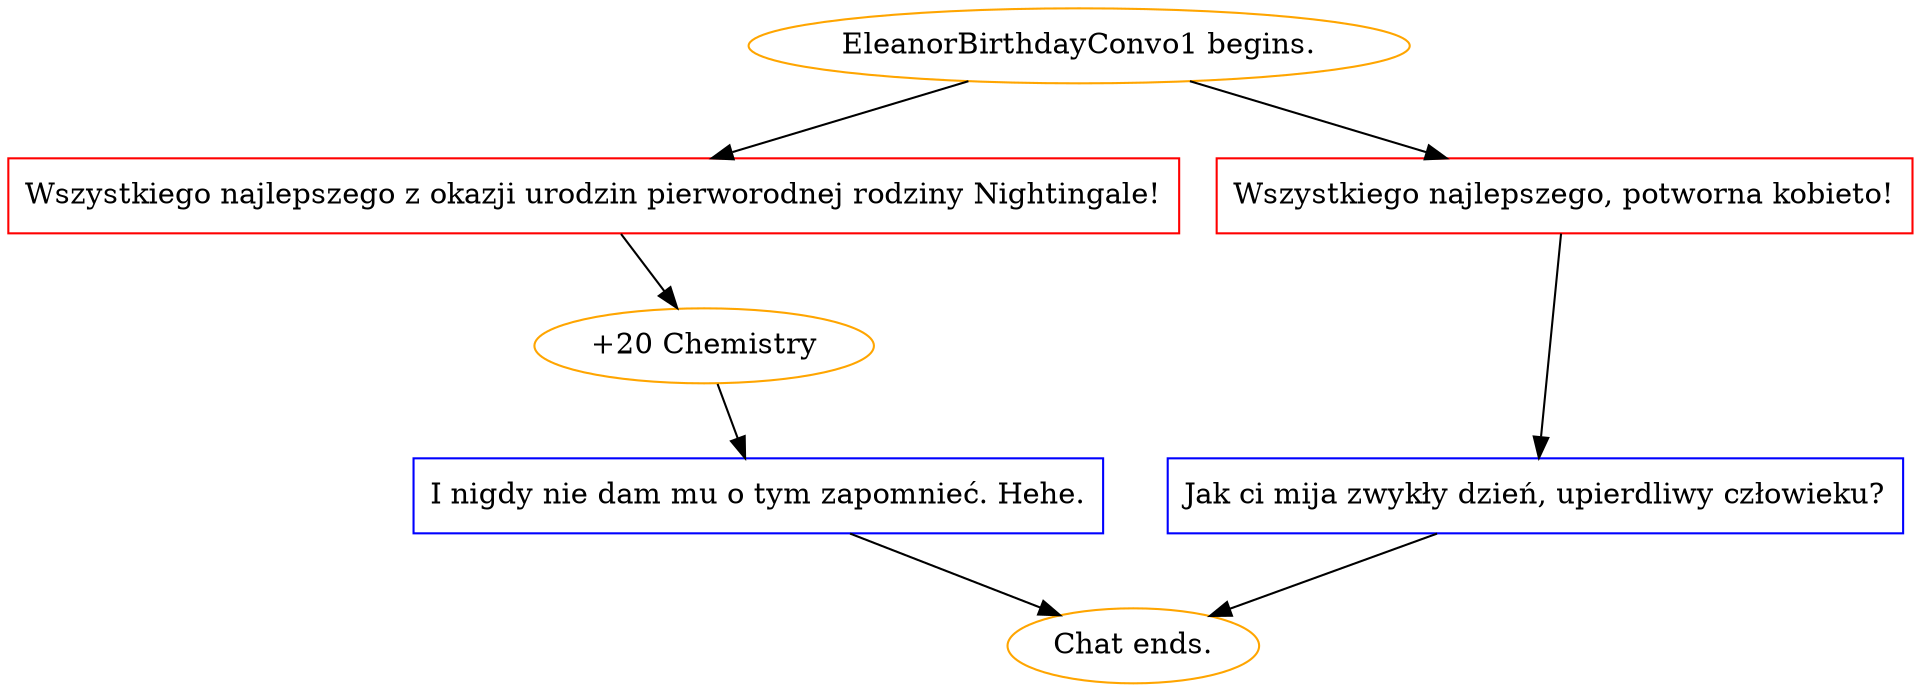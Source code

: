digraph {
	"EleanorBirthdayConvo1 begins." [color=orange];
		"EleanorBirthdayConvo1 begins." -> j1700274711;
		"EleanorBirthdayConvo1 begins." -> j193088724;
	j1700274711 [label="Wszystkiego najlepszego z okazji urodzin pierworodnej rodziny Nightingale!",shape=box,color=red];
		j1700274711 -> j2199674954;
	j193088724 [label="Wszystkiego najlepszego, potworna kobieto!",shape=box,color=red];
		j193088724 -> j2584957313;
	j2199674954 [label="+20 Chemistry",color=orange];
		j2199674954 -> j635131740;
	j2584957313 [label="Jak ci mija zwykły dzień, upierdliwy człowieku?",shape=box,color=blue];
		j2584957313 -> "Chat ends.";
	j635131740 [label="I nigdy nie dam mu o tym zapomnieć. Hehe.",shape=box,color=blue];
		j635131740 -> "Chat ends.";
	"Chat ends." [color=orange];
}